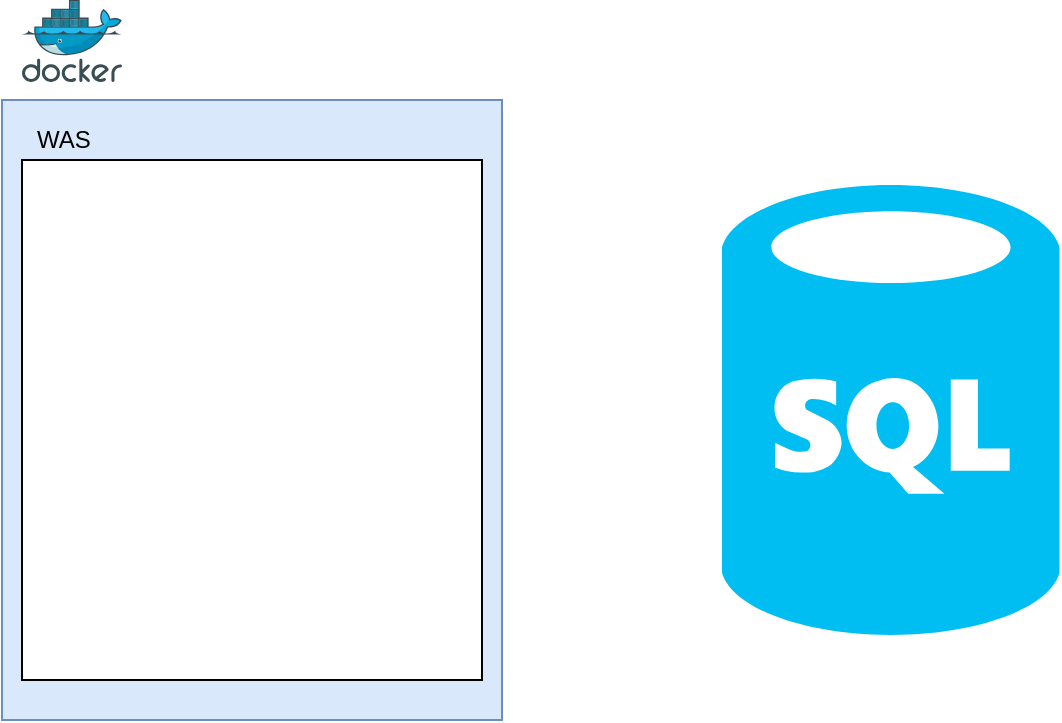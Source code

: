 <mxfile version="12.9.9" type="device"><diagram id="wbFo3GFZDyA7vI4sw434" name="Page-1"><mxGraphModel dx="946" dy="680" grid="1" gridSize="10" guides="1" tooltips="1" connect="1" arrows="1" fold="1" page="1" pageScale="1" pageWidth="827" pageHeight="1169" math="0" shadow="0"><root><mxCell id="0"/><mxCell id="1" parent="0"/><mxCell id="ZRcJfkut_TzuAcbmWgxe-5" value="" style="rounded=0;whiteSpace=wrap;html=1;fillColor=#dae8fc;strokeColor=#6c8ebf;" vertex="1" parent="1"><mxGeometry x="40" y="130" width="250" height="310" as="geometry"/></mxCell><mxCell id="ZRcJfkut_TzuAcbmWgxe-6" value="WAS" style="text;html=1;strokeColor=none;fillColor=none;align=center;verticalAlign=middle;whiteSpace=wrap;rounded=0;" vertex="1" parent="1"><mxGeometry x="51" y="140" width="40" height="20" as="geometry"/></mxCell><mxCell id="ZRcJfkut_TzuAcbmWgxe-7" value="" style="verticalLabelPosition=bottom;html=1;verticalAlign=top;align=center;strokeColor=none;fillColor=#00BEF2;shape=mxgraph.azure.sql_database;" vertex="1" parent="1"><mxGeometry x="400" y="172.5" width="168.75" height="225" as="geometry"/></mxCell><mxCell id="ZRcJfkut_TzuAcbmWgxe-8" value="" style="rounded=0;whiteSpace=wrap;html=1;" vertex="1" parent="1"><mxGeometry x="50" y="160" width="230" height="260" as="geometry"/></mxCell><mxCell id="ZRcJfkut_TzuAcbmWgxe-9" value="" style="aspect=fixed;html=1;points=[];align=center;image;fontSize=12;image=img/lib/mscae/Docker.svg;" vertex="1" parent="1"><mxGeometry x="50" y="80" width="50" height="41" as="geometry"/></mxCell></root></mxGraphModel></diagram></mxfile>